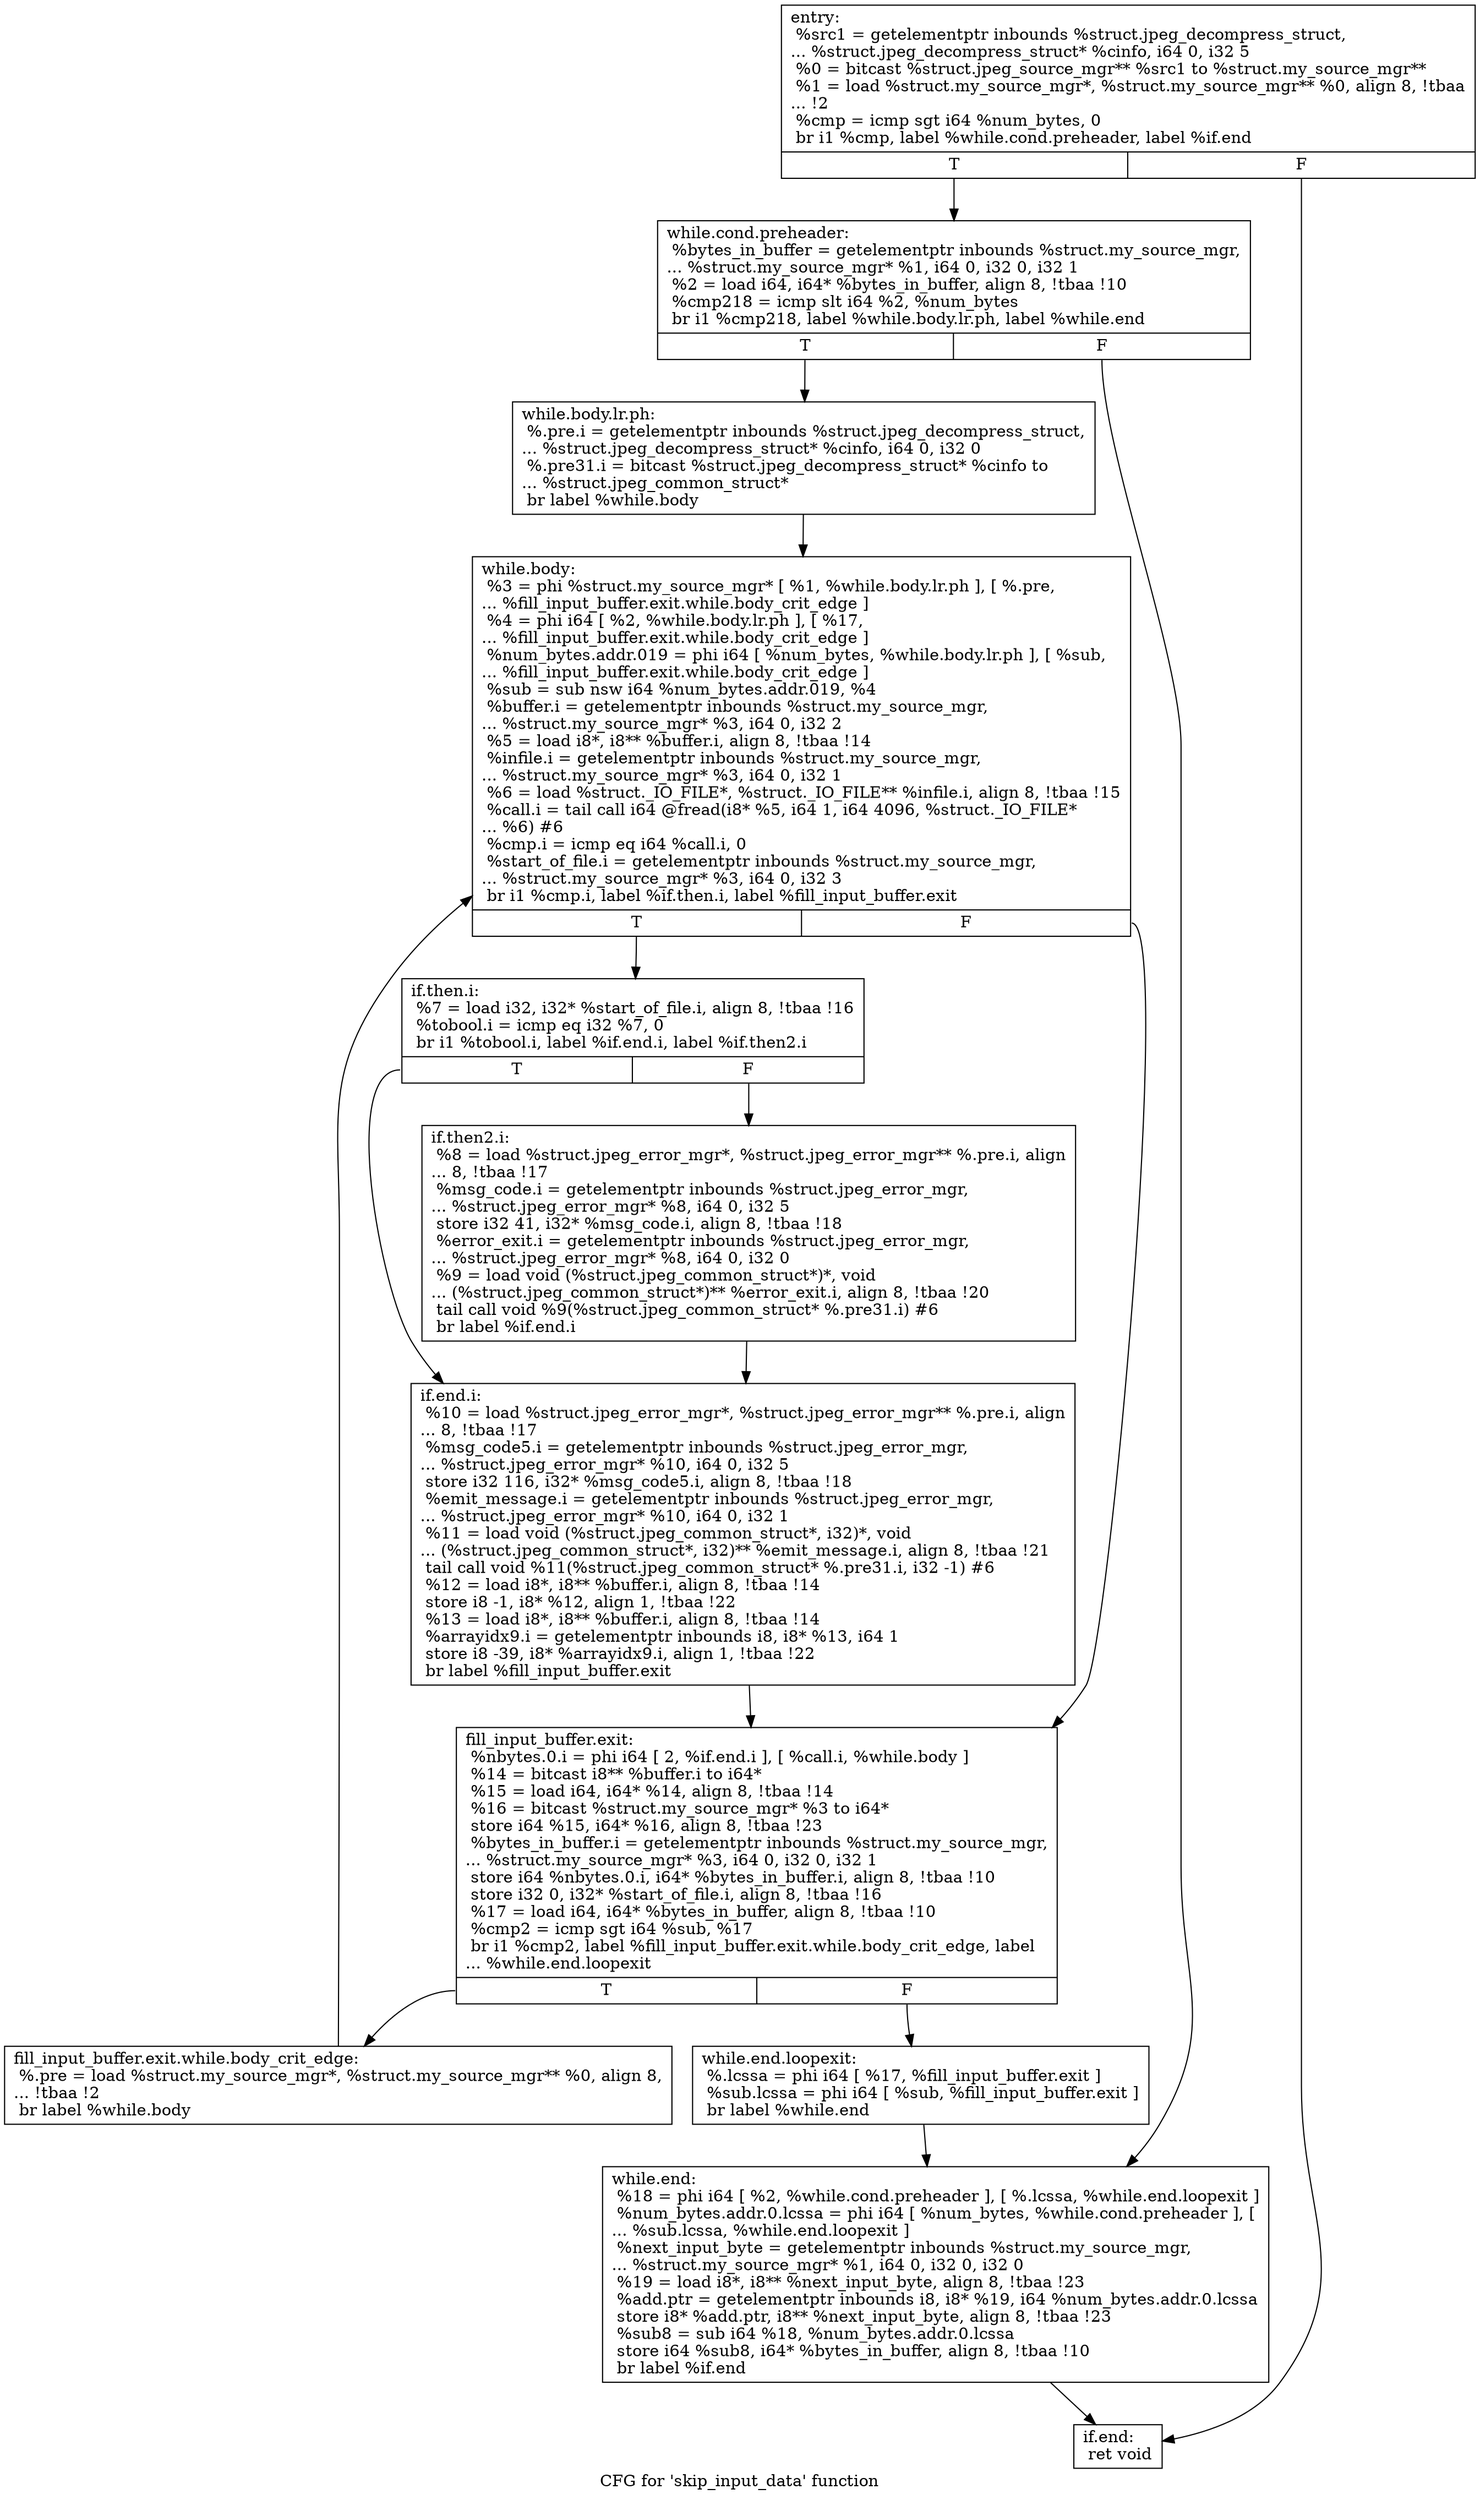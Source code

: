 digraph "CFG for 'skip_input_data' function" {
	label="CFG for 'skip_input_data' function";

	Node0x4e2e890 [shape=record,label="{entry:\l  %src1 = getelementptr inbounds %struct.jpeg_decompress_struct,\l... %struct.jpeg_decompress_struct* %cinfo, i64 0, i32 5\l  %0 = bitcast %struct.jpeg_source_mgr** %src1 to %struct.my_source_mgr**\l  %1 = load %struct.my_source_mgr*, %struct.my_source_mgr** %0, align 8, !tbaa\l... !2\l  %cmp = icmp sgt i64 %num_bytes, 0\l  br i1 %cmp, label %while.cond.preheader, label %if.end\l|{<s0>T|<s1>F}}"];
	Node0x4e2e890:s0 -> Node0x4e2ead0;
	Node0x4e2e890:s1 -> Node0x4e2ebd0;
	Node0x4e2ead0 [shape=record,label="{while.cond.preheader:                             \l  %bytes_in_buffer = getelementptr inbounds %struct.my_source_mgr,\l... %struct.my_source_mgr* %1, i64 0, i32 0, i32 1\l  %2 = load i64, i64* %bytes_in_buffer, align 8, !tbaa !10\l  %cmp218 = icmp slt i64 %2, %num_bytes\l  br i1 %cmp218, label %while.body.lr.ph, label %while.end\l|{<s0>T|<s1>F}}"];
	Node0x4e2ead0:s0 -> Node0x4e2f510;
	Node0x4e2ead0:s1 -> Node0x4e2f5f0;
	Node0x4e2f510 [shape=record,label="{while.body.lr.ph:                                 \l  %.pre.i = getelementptr inbounds %struct.jpeg_decompress_struct,\l... %struct.jpeg_decompress_struct* %cinfo, i64 0, i32 0\l  %.pre31.i = bitcast %struct.jpeg_decompress_struct* %cinfo to\l... %struct.jpeg_common_struct*\l  br label %while.body\l}"];
	Node0x4e2f510 -> Node0x4e2e780;
	Node0x4e2e780 [shape=record,label="{while.body:                                       \l  %3 = phi %struct.my_source_mgr* [ %1, %while.body.lr.ph ], [ %.pre,\l... %fill_input_buffer.exit.while.body_crit_edge ]\l  %4 = phi i64 [ %2, %while.body.lr.ph ], [ %17,\l... %fill_input_buffer.exit.while.body_crit_edge ]\l  %num_bytes.addr.019 = phi i64 [ %num_bytes, %while.body.lr.ph ], [ %sub,\l... %fill_input_buffer.exit.while.body_crit_edge ]\l  %sub = sub nsw i64 %num_bytes.addr.019, %4\l  %buffer.i = getelementptr inbounds %struct.my_source_mgr,\l... %struct.my_source_mgr* %3, i64 0, i32 2\l  %5 = load i8*, i8** %buffer.i, align 8, !tbaa !14\l  %infile.i = getelementptr inbounds %struct.my_source_mgr,\l... %struct.my_source_mgr* %3, i64 0, i32 1\l  %6 = load %struct._IO_FILE*, %struct._IO_FILE** %infile.i, align 8, !tbaa !15\l  %call.i = tail call i64 @fread(i8* %5, i64 1, i64 4096, %struct._IO_FILE*\l... %6) #6\l  %cmp.i = icmp eq i64 %call.i, 0\l  %start_of_file.i = getelementptr inbounds %struct.my_source_mgr,\l... %struct.my_source_mgr* %3, i64 0, i32 3\l  br i1 %cmp.i, label %if.then.i, label %fill_input_buffer.exit\l|{<s0>T|<s1>F}}"];
	Node0x4e2e780:s0 -> Node0x4e30500;
	Node0x4e2e780:s1 -> Node0x4e30610;
	Node0x4e30500 [shape=record,label="{if.then.i:                                        \l  %7 = load i32, i32* %start_of_file.i, align 8, !tbaa !16\l  %tobool.i = icmp eq i32 %7, 0\l  br i1 %tobool.i, label %if.end.i, label %if.then2.i\l|{<s0>T|<s1>F}}"];
	Node0x4e30500:s0 -> Node0x4e2f800;
	Node0x4e30500:s1 -> Node0x4e2f8b0;
	Node0x4e2f8b0 [shape=record,label="{if.then2.i:                                       \l  %8 = load %struct.jpeg_error_mgr*, %struct.jpeg_error_mgr** %.pre.i, align\l... 8, !tbaa !17\l  %msg_code.i = getelementptr inbounds %struct.jpeg_error_mgr,\l... %struct.jpeg_error_mgr* %8, i64 0, i32 5\l  store i32 41, i32* %msg_code.i, align 8, !tbaa !18\l  %error_exit.i = getelementptr inbounds %struct.jpeg_error_mgr,\l... %struct.jpeg_error_mgr* %8, i64 0, i32 0\l  %9 = load void (%struct.jpeg_common_struct*)*, void\l... (%struct.jpeg_common_struct*)** %error_exit.i, align 8, !tbaa !20\l  tail call void %9(%struct.jpeg_common_struct* %.pre31.i) #6\l  br label %if.end.i\l}"];
	Node0x4e2f8b0 -> Node0x4e2f800;
	Node0x4e2f800 [shape=record,label="{if.end.i:                                         \l  %10 = load %struct.jpeg_error_mgr*, %struct.jpeg_error_mgr** %.pre.i, align\l... 8, !tbaa !17\l  %msg_code5.i = getelementptr inbounds %struct.jpeg_error_mgr,\l... %struct.jpeg_error_mgr* %10, i64 0, i32 5\l  store i32 116, i32* %msg_code5.i, align 8, !tbaa !18\l  %emit_message.i = getelementptr inbounds %struct.jpeg_error_mgr,\l... %struct.jpeg_error_mgr* %10, i64 0, i32 1\l  %11 = load void (%struct.jpeg_common_struct*, i32)*, void\l... (%struct.jpeg_common_struct*, i32)** %emit_message.i, align 8, !tbaa !21\l  tail call void %11(%struct.jpeg_common_struct* %.pre31.i, i32 -1) #6\l  %12 = load i8*, i8** %buffer.i, align 8, !tbaa !14\l  store i8 -1, i8* %12, align 1, !tbaa !22\l  %13 = load i8*, i8** %buffer.i, align 8, !tbaa !14\l  %arrayidx9.i = getelementptr inbounds i8, i8* %13, i64 1\l  store i8 -39, i8* %arrayidx9.i, align 1, !tbaa !22\l  br label %fill_input_buffer.exit\l}"];
	Node0x4e2f800 -> Node0x4e30610;
	Node0x4e30610 [shape=record,label="{fill_input_buffer.exit:                           \l  %nbytes.0.i = phi i64 [ 2, %if.end.i ], [ %call.i, %while.body ]\l  %14 = bitcast i8** %buffer.i to i64*\l  %15 = load i64, i64* %14, align 8, !tbaa !14\l  %16 = bitcast %struct.my_source_mgr* %3 to i64*\l  store i64 %15, i64* %16, align 8, !tbaa !23\l  %bytes_in_buffer.i = getelementptr inbounds %struct.my_source_mgr,\l... %struct.my_source_mgr* %3, i64 0, i32 0, i32 1\l  store i64 %nbytes.0.i, i64* %bytes_in_buffer.i, align 8, !tbaa !10\l  store i32 0, i32* %start_of_file.i, align 8, !tbaa !16\l  %17 = load i64, i64* %bytes_in_buffer, align 8, !tbaa !10\l  %cmp2 = icmp sgt i64 %sub, %17\l  br i1 %cmp2, label %fill_input_buffer.exit.while.body_crit_edge, label\l... %while.end.loopexit\l|{<s0>T|<s1>F}}"];
	Node0x4e30610:s0 -> Node0x4e2fb00;
	Node0x4e30610:s1 -> Node0x4e23c00;
	Node0x4e2fb00 [shape=record,label="{fill_input_buffer.exit.while.body_crit_edge:      \l  %.pre = load %struct.my_source_mgr*, %struct.my_source_mgr** %0, align 8,\l... !tbaa !2\l  br label %while.body\l}"];
	Node0x4e2fb00 -> Node0x4e2e780;
	Node0x4e23c00 [shape=record,label="{while.end.loopexit:                               \l  %.lcssa = phi i64 [ %17, %fill_input_buffer.exit ]\l  %sub.lcssa = phi i64 [ %sub, %fill_input_buffer.exit ]\l  br label %while.end\l}"];
	Node0x4e23c00 -> Node0x4e2f5f0;
	Node0x4e2f5f0 [shape=record,label="{while.end:                                        \l  %18 = phi i64 [ %2, %while.cond.preheader ], [ %.lcssa, %while.end.loopexit ]\l  %num_bytes.addr.0.lcssa = phi i64 [ %num_bytes, %while.cond.preheader ], [\l... %sub.lcssa, %while.end.loopexit ]\l  %next_input_byte = getelementptr inbounds %struct.my_source_mgr,\l... %struct.my_source_mgr* %1, i64 0, i32 0, i32 0\l  %19 = load i8*, i8** %next_input_byte, align 8, !tbaa !23\l  %add.ptr = getelementptr inbounds i8, i8* %19, i64 %num_bytes.addr.0.lcssa\l  store i8* %add.ptr, i8** %next_input_byte, align 8, !tbaa !23\l  %sub8 = sub i64 %18, %num_bytes.addr.0.lcssa\l  store i64 %sub8, i64* %bytes_in_buffer, align 8, !tbaa !10\l  br label %if.end\l}"];
	Node0x4e2f5f0 -> Node0x4e2ebd0;
	Node0x4e2ebd0 [shape=record,label="{if.end:                                           \l  ret void\l}"];
}

